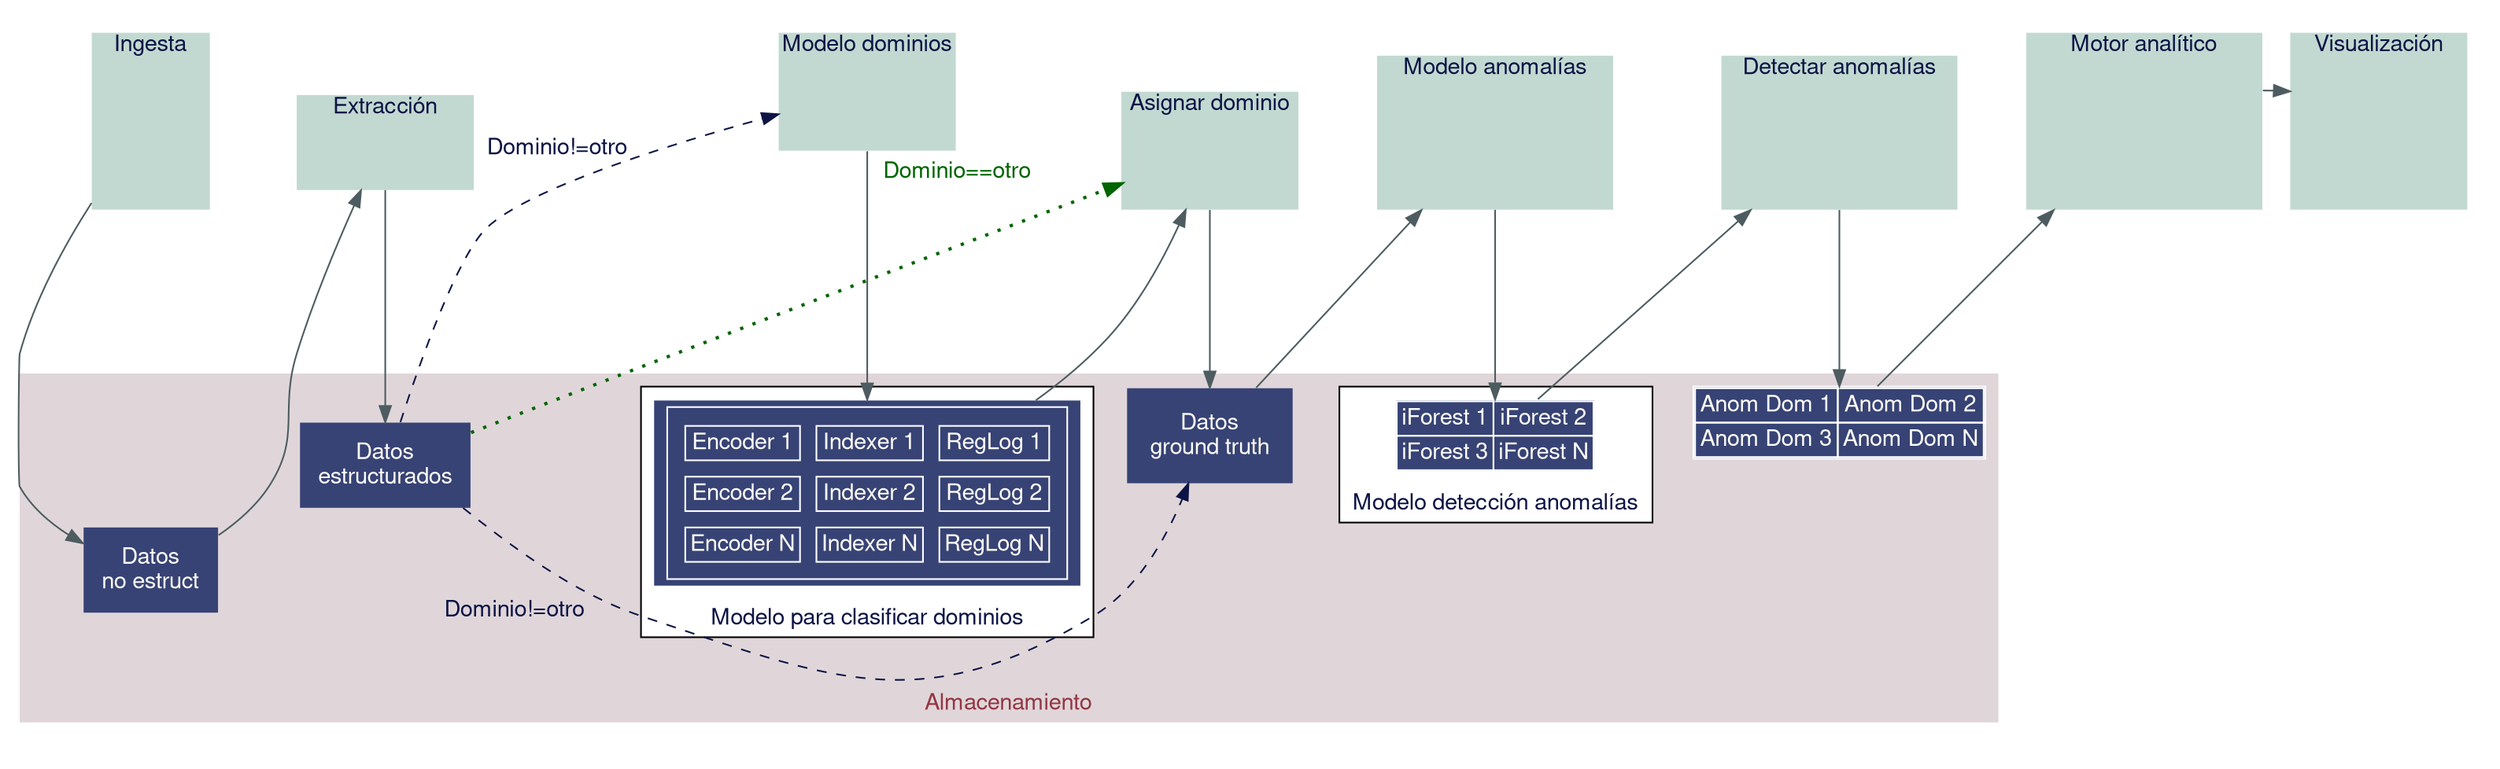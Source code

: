 digraph G {
  # dot -Tsvg file.gv -o file.svg | kitty icat file.svg
  rankdir=LR
  newrank=true
  nodesep=0.7
  ranksep=0
  fontname="Helvetica,Arial,sans-serif"
  #splines=false
  node [shape=box, style=filled, penwidth=0, fontname="Helvetica,Arial,sans-serif"];
  edge [color="#4d5c60", fontname="Helvetica,Arial,sans-serif"];

  subgraph cluster_actions {
    penwidth=0
    node [fillcolor="#c2d9d1", fontcolor="#0d1445"]

    ingesta [label="Ingesta" labelloc="top" image="imgs/ssh.png" width=1 height=1.5 fixedsize=true imagescale=true];
    extrac [label="Extracción" labelloc="top" image="imgs/pyspark.png" width=1.5 height=0.8 fixedsize=true];
    modelo_clas [label="Modelo dominios" labelloc="top" margin=0.20 image="imgs/pyspark.png" width=1.5 height=1 fixedsize=true imagescale=true];
    asignar_dom [label="Asignar dominio" labelloc="top" margin=0.13 image="imgs/pyspark.png" width=1.5 height=1 fixedsize=true imagescale=true];
    modelo_anomal [label="Modelo anomalías" labelloc="top" image="imgs/scalaspark.png" width=2 height=1.3 fixedsize=true imagescale=true]
    detect [label="Detectar anomalías" labelloc="top" image="imgs/scalaspark.png" width=2 height=1.3 fixedsize=true imagescale=true]
    analy [label="Motor analítico" labelloc="top" image="imgs/elastic_search.png" width=2 height=1.5 fixedsize=true imagescale=true]
    viz [label="Visualización" labelloc="top" image="imgs/kibana.png" width=1.5 height=1.5 fixedsize=true imagescale=true]
  }

  subgraph cluster_store {
    penwidth=0
    bgcolor="#e0d6d9";
    label="Almacenamiento"
    fontcolor="#933643"
    labelloc="bottom"

    clust_img [label="" fillcolor="#e0d6d9" shape=rect, width=2, height=0.5, style=filled, image="imgs/minio.png", fixedsize=true]

    node [fillcolor="#374375", fontcolor="#fffcf5"]

    no_estrct [label="Datos\nno estruct", margin=0.15];
    estruct [label="Datos\nestructurados", margin=0.15];
    
    subgraph cluster_model_class {
      penwidth=1
      bgcolor = white;
      label="Modelo para clasificar dominios"
      fontcolor="#0d1445" 
      labelloc="bottom"

      classif [
      label=<
        <table border="1" color="white" cellspacing="10">
          <tr><td>Encoder 1</td><td>Indexer 1</td><td>RegLog 1</td></tr>
          <tr><td>Encoder 2</td><td>Indexer 2</td><td>RegLog 2</td></tr>
          <tr><td>Encoder N</td><td>Indexer N</td><td>RegLog N</td></tr>
        </table>
      >]; 

    }

    ground_t [label="Datos\nground truth", margin=0.20];

    subgraph cluster_iforest {
      penwidth=1
      bgcolor= white;
      label="Modelo detección anomalías"
      fontcolor="#0d1445"
      labelloc="bottom"

      iforest[
      style=filled
      margin=0
      label=<
        <table border="1" color="white" cellspacing="0">
          <tr><td>iForest 1</td><td>iForest 2</td></tr>
          <tr><td>iForest 3</td><td>iForest N</td></tr>
        </table>
      >]; 
    }

    anoms [
      style=filled
      margin=0
      label=<
        <table border="1" color="white" cellspacing="0">
        <tr><td>Anom Dom 1</td><td>Anom Dom 2</td></tr>
        <tr><td>Anom Dom 3</td><td>Anom Dom N</td></tr>
      </table>
      >
    ];
    
    iforest
    anoms 

  }

  ingesta -> extrac -> modelo_clas -> asignar_dom -> modelo_anomal -> detect -> analy ->viz [style=invis];

  no_estrct -> estruct -> ground_t -> iforest -> anoms [style=invis]

  ingesta -> no_estrct;
  no_estrct -> extrac;
  extrac -> estruct;
  estruct -> modelo_clas [label="Dominio!=otro" color="#0d1445" fontcolor="#0d1445" style=dashed];
  estruct -> asignar_dom [headlabel="Dominio==otro" labeldistance=10.0 color=darkgreen fontcolor=darkgreen style=dotted penwidth=2];
  estruct -> ground_t [taillabel="Dominio!=otro" labeldistance=7 color="#0d1445" fontcolor="#0d1445" style=dashed]
  modelo_clas -> classif;
  classif -> asignar_dom;
  asignar_dom -> ground_t;
  ground_t -> modelo_anomal;
  modelo_anomal -> iforest;
  iforest -> detect;
  detect -> anoms;
  anoms -> analy;
  analy -> viz;

  {rank=same; ingesta; no_estrct;}
  {rank=same; extrac; estruct;}
  {rank=same; modelo_clas; classif;}
  {rank=same; asignar_dom; ground_t;}
  {rank=same; modelo_anomal; iforest;}
  {rank=same; detect; anoms}
  {rank=same; analy;}
  {rank=same; viz;}
}
